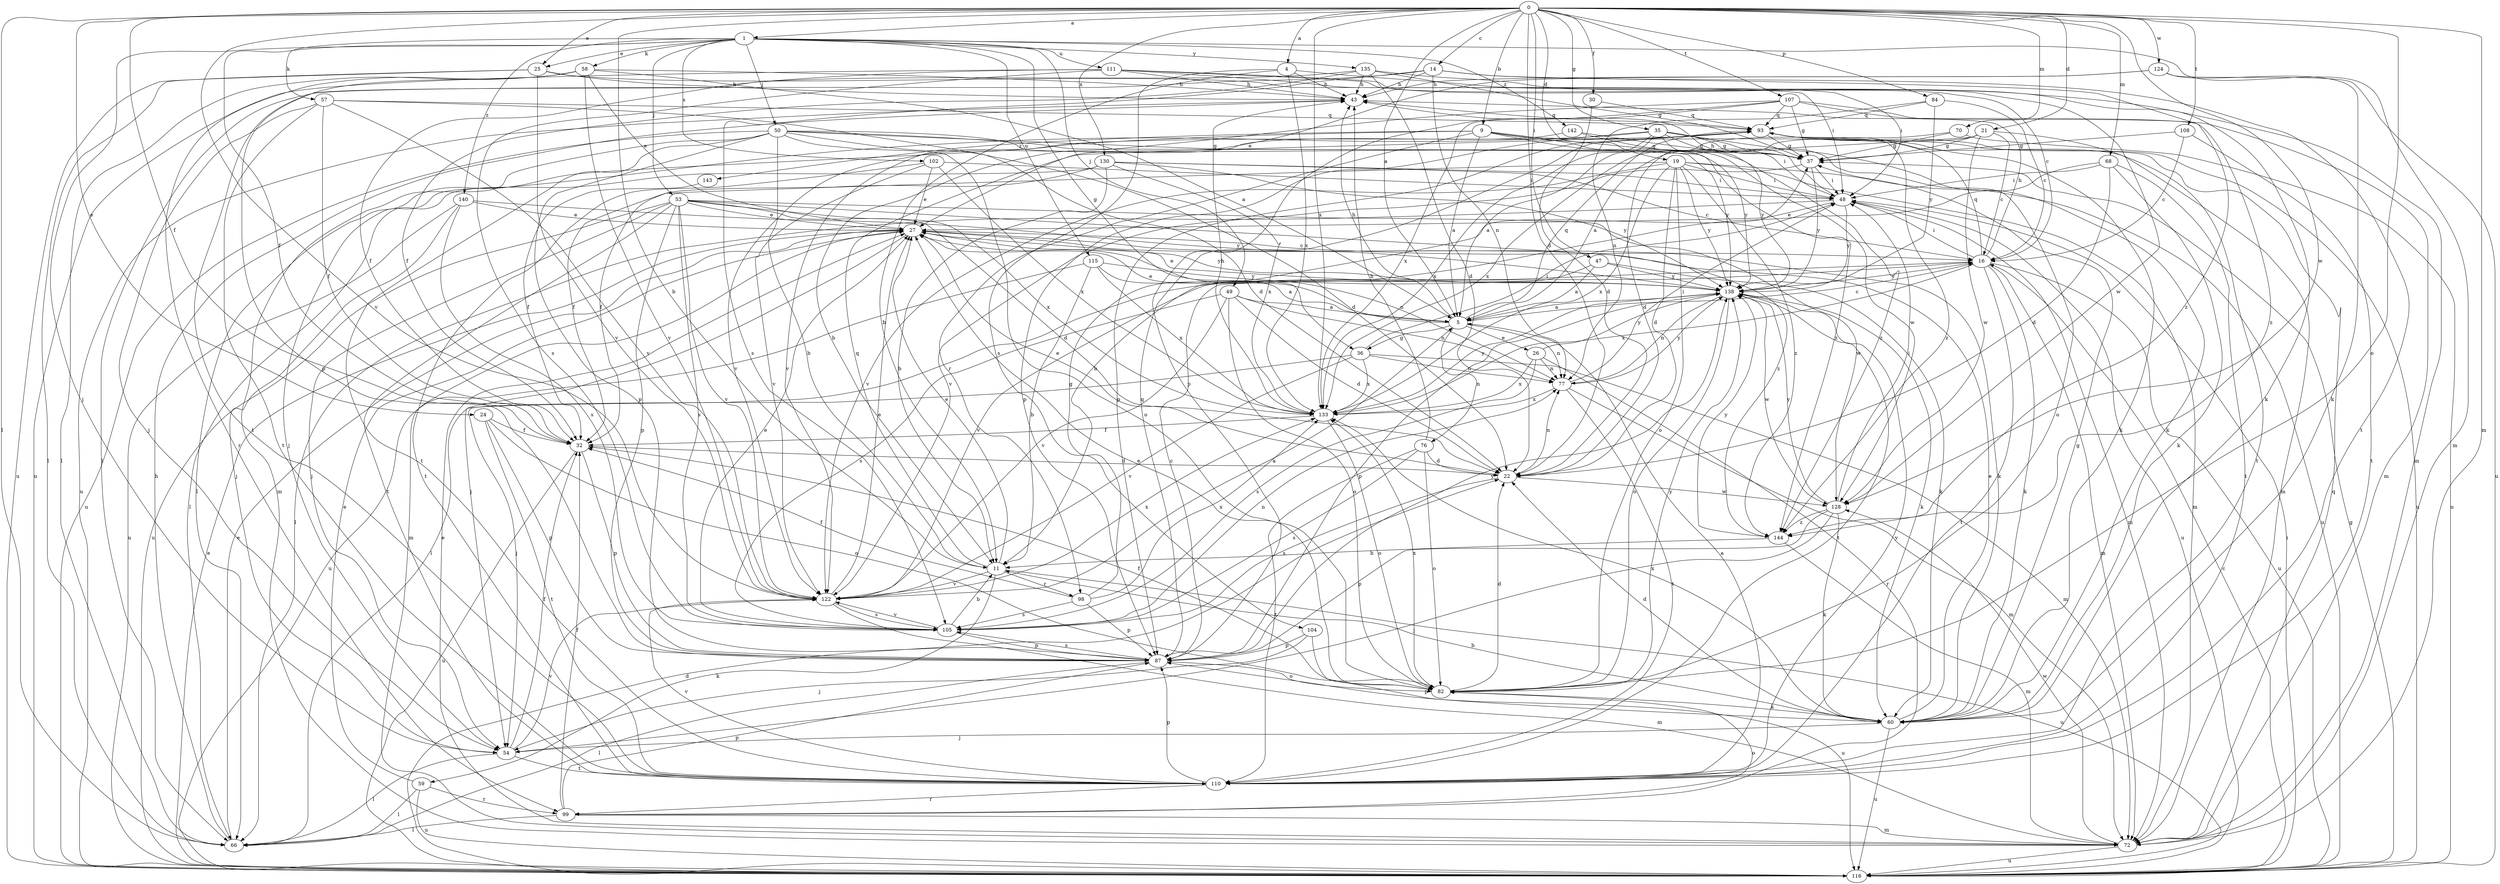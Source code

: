 strict digraph  {
0;
1;
4;
5;
9;
11;
14;
16;
19;
21;
22;
24;
25;
26;
27;
30;
32;
35;
36;
37;
43;
47;
48;
49;
50;
53;
54;
57;
58;
59;
60;
66;
68;
70;
72;
76;
77;
82;
84;
87;
93;
98;
99;
102;
104;
105;
107;
108;
110;
111;
115;
116;
122;
124;
128;
130;
133;
135;
138;
140;
142;
143;
144;
0 -> 1  [label=a];
0 -> 4  [label=a];
0 -> 5  [label=a];
0 -> 9  [label=b];
0 -> 11  [label=b];
0 -> 14  [label=c];
0 -> 19  [label=d];
0 -> 21  [label=d];
0 -> 22  [label=d];
0 -> 24  [label=e];
0 -> 25  [label=e];
0 -> 30  [label=f];
0 -> 32  [label=f];
0 -> 35  [label=g];
0 -> 47  [label=i];
0 -> 66  [label=l];
0 -> 68  [label=m];
0 -> 70  [label=m];
0 -> 72  [label=m];
0 -> 82  [label=o];
0 -> 84  [label=p];
0 -> 107  [label=t];
0 -> 108  [label=t];
0 -> 122  [label=v];
0 -> 124  [label=w];
0 -> 128  [label=w];
0 -> 130  [label=x];
0 -> 133  [label=x];
1 -> 25  [label=e];
1 -> 32  [label=f];
1 -> 36  [label=g];
1 -> 49  [label=j];
1 -> 50  [label=j];
1 -> 53  [label=j];
1 -> 54  [label=j];
1 -> 57  [label=k];
1 -> 58  [label=k];
1 -> 72  [label=m];
1 -> 102  [label=s];
1 -> 111  [label=u];
1 -> 115  [label=u];
1 -> 135  [label=y];
1 -> 140  [label=z];
1 -> 142  [label=z];
4 -> 11  [label=b];
4 -> 43  [label=h];
4 -> 72  [label=m];
4 -> 104  [label=s];
4 -> 133  [label=x];
5 -> 16  [label=c];
5 -> 26  [label=e];
5 -> 27  [label=e];
5 -> 36  [label=g];
5 -> 43  [label=h];
5 -> 76  [label=n];
5 -> 77  [label=n];
5 -> 93  [label=q];
9 -> 5  [label=a];
9 -> 37  [label=g];
9 -> 72  [label=m];
9 -> 98  [label=r];
9 -> 122  [label=v];
9 -> 128  [label=w];
9 -> 138  [label=y];
9 -> 143  [label=z];
11 -> 27  [label=e];
11 -> 59  [label=k];
11 -> 93  [label=q];
11 -> 98  [label=r];
11 -> 116  [label=u];
11 -> 122  [label=v];
14 -> 43  [label=h];
14 -> 66  [label=l];
14 -> 77  [label=n];
14 -> 105  [label=s];
14 -> 110  [label=t];
14 -> 144  [label=z];
16 -> 43  [label=h];
16 -> 48  [label=i];
16 -> 60  [label=k];
16 -> 66  [label=l];
16 -> 72  [label=m];
16 -> 93  [label=q];
16 -> 110  [label=t];
16 -> 116  [label=u];
16 -> 133  [label=x];
16 -> 138  [label=y];
19 -> 22  [label=d];
19 -> 32  [label=f];
19 -> 48  [label=i];
19 -> 72  [label=m];
19 -> 82  [label=o];
19 -> 116  [label=u];
19 -> 122  [label=v];
19 -> 133  [label=x];
19 -> 138  [label=y];
19 -> 144  [label=z];
21 -> 5  [label=a];
21 -> 16  [label=c];
21 -> 37  [label=g];
21 -> 110  [label=t];
21 -> 128  [label=w];
21 -> 133  [label=x];
22 -> 27  [label=e];
22 -> 77  [label=n];
22 -> 105  [label=s];
22 -> 128  [label=w];
24 -> 32  [label=f];
24 -> 82  [label=o];
24 -> 87  [label=p];
24 -> 110  [label=t];
25 -> 43  [label=h];
25 -> 48  [label=i];
25 -> 66  [label=l];
25 -> 116  [label=u];
25 -> 122  [label=v];
26 -> 77  [label=n];
26 -> 99  [label=r];
26 -> 105  [label=s];
26 -> 133  [label=x];
26 -> 138  [label=y];
27 -> 16  [label=c];
27 -> 54  [label=j];
27 -> 60  [label=k];
27 -> 72  [label=m];
27 -> 77  [label=n];
27 -> 138  [label=y];
30 -> 22  [label=d];
30 -> 93  [label=q];
32 -> 22  [label=d];
32 -> 87  [label=p];
32 -> 116  [label=u];
35 -> 5  [label=a];
35 -> 37  [label=g];
35 -> 48  [label=i];
35 -> 54  [label=j];
35 -> 60  [label=k];
35 -> 82  [label=o];
35 -> 87  [label=p];
35 -> 133  [label=x];
35 -> 138  [label=y];
36 -> 48  [label=i];
36 -> 54  [label=j];
36 -> 72  [label=m];
36 -> 77  [label=n];
36 -> 122  [label=v];
36 -> 133  [label=x];
37 -> 48  [label=i];
37 -> 122  [label=v];
37 -> 138  [label=y];
43 -> 93  [label=q];
43 -> 116  [label=u];
47 -> 5  [label=a];
47 -> 60  [label=k];
47 -> 122  [label=v];
47 -> 138  [label=y];
48 -> 27  [label=e];
48 -> 43  [label=h];
48 -> 66  [label=l];
48 -> 72  [label=m];
48 -> 116  [label=u];
48 -> 138  [label=y];
49 -> 5  [label=a];
49 -> 22  [label=d];
49 -> 77  [label=n];
49 -> 82  [label=o];
49 -> 105  [label=s];
49 -> 122  [label=v];
50 -> 11  [label=b];
50 -> 22  [label=d];
50 -> 37  [label=g];
50 -> 72  [label=m];
50 -> 82  [label=o];
50 -> 87  [label=p];
50 -> 110  [label=t];
50 -> 116  [label=u];
50 -> 138  [label=y];
50 -> 144  [label=z];
53 -> 22  [label=d];
53 -> 27  [label=e];
53 -> 54  [label=j];
53 -> 87  [label=p];
53 -> 105  [label=s];
53 -> 110  [label=t];
53 -> 116  [label=u];
53 -> 122  [label=v];
53 -> 128  [label=w];
53 -> 133  [label=x];
53 -> 144  [label=z];
54 -> 32  [label=f];
54 -> 66  [label=l];
54 -> 110  [label=t];
54 -> 122  [label=v];
57 -> 22  [label=d];
57 -> 32  [label=f];
57 -> 54  [label=j];
57 -> 93  [label=q];
57 -> 110  [label=t];
57 -> 122  [label=v];
58 -> 5  [label=a];
58 -> 27  [label=e];
58 -> 43  [label=h];
58 -> 66  [label=l];
58 -> 87  [label=p];
58 -> 99  [label=r];
58 -> 122  [label=v];
59 -> 27  [label=e];
59 -> 66  [label=l];
59 -> 99  [label=r];
59 -> 116  [label=u];
60 -> 11  [label=b];
60 -> 22  [label=d];
60 -> 27  [label=e];
60 -> 37  [label=g];
60 -> 54  [label=j];
60 -> 87  [label=p];
60 -> 116  [label=u];
60 -> 133  [label=x];
66 -> 27  [label=e];
66 -> 43  [label=h];
68 -> 11  [label=b];
68 -> 22  [label=d];
68 -> 48  [label=i];
68 -> 60  [label=k];
68 -> 110  [label=t];
70 -> 22  [label=d];
70 -> 37  [label=g];
70 -> 116  [label=u];
72 -> 27  [label=e];
72 -> 93  [label=q];
72 -> 116  [label=u];
72 -> 128  [label=w];
76 -> 22  [label=d];
76 -> 43  [label=h];
76 -> 82  [label=o];
76 -> 105  [label=s];
76 -> 110  [label=t];
77 -> 48  [label=i];
77 -> 72  [label=m];
77 -> 110  [label=t];
77 -> 133  [label=x];
77 -> 138  [label=y];
82 -> 22  [label=d];
82 -> 27  [label=e];
82 -> 32  [label=f];
82 -> 60  [label=k];
82 -> 133  [label=x];
82 -> 138  [label=y];
84 -> 16  [label=c];
84 -> 77  [label=n];
84 -> 93  [label=q];
84 -> 138  [label=y];
87 -> 16  [label=c];
87 -> 66  [label=l];
87 -> 82  [label=o];
87 -> 93  [label=q];
87 -> 105  [label=s];
87 -> 138  [label=y];
93 -> 37  [label=g];
93 -> 60  [label=k];
93 -> 66  [label=l];
93 -> 87  [label=p];
93 -> 116  [label=u];
93 -> 144  [label=z];
98 -> 32  [label=f];
98 -> 37  [label=g];
98 -> 87  [label=p];
98 -> 105  [label=s];
98 -> 133  [label=x];
99 -> 32  [label=f];
99 -> 66  [label=l];
99 -> 72  [label=m];
99 -> 82  [label=o];
99 -> 87  [label=p];
102 -> 27  [label=e];
102 -> 48  [label=i];
102 -> 110  [label=t];
102 -> 122  [label=v];
102 -> 133  [label=x];
104 -> 54  [label=j];
104 -> 87  [label=p];
104 -> 116  [label=u];
105 -> 11  [label=b];
105 -> 27  [label=e];
105 -> 77  [label=n];
105 -> 87  [label=p];
105 -> 122  [label=v];
107 -> 11  [label=b];
107 -> 37  [label=g];
107 -> 72  [label=m];
107 -> 87  [label=p];
107 -> 93  [label=q];
107 -> 133  [label=x];
107 -> 144  [label=z];
108 -> 16  [label=c];
108 -> 37  [label=g];
108 -> 110  [label=t];
110 -> 5  [label=a];
110 -> 87  [label=p];
110 -> 99  [label=r];
110 -> 122  [label=v];
110 -> 138  [label=y];
111 -> 16  [label=c];
111 -> 32  [label=f];
111 -> 43  [label=h];
111 -> 48  [label=i];
111 -> 105  [label=s];
111 -> 116  [label=u];
111 -> 128  [label=w];
115 -> 5  [label=a];
115 -> 11  [label=b];
115 -> 116  [label=u];
115 -> 133  [label=x];
115 -> 138  [label=y];
116 -> 16  [label=c];
116 -> 22  [label=d];
116 -> 27  [label=e];
116 -> 37  [label=g];
116 -> 48  [label=i];
122 -> 5  [label=a];
122 -> 27  [label=e];
122 -> 72  [label=m];
122 -> 105  [label=s];
122 -> 133  [label=x];
124 -> 27  [label=e];
124 -> 43  [label=h];
124 -> 60  [label=k];
124 -> 116  [label=u];
128 -> 48  [label=i];
128 -> 54  [label=j];
128 -> 60  [label=k];
128 -> 87  [label=p];
128 -> 138  [label=y];
128 -> 144  [label=z];
130 -> 11  [label=b];
130 -> 16  [label=c];
130 -> 32  [label=f];
130 -> 48  [label=i];
130 -> 66  [label=l];
130 -> 133  [label=x];
130 -> 138  [label=y];
133 -> 32  [label=f];
133 -> 43  [label=h];
133 -> 82  [label=o];
133 -> 138  [label=y];
135 -> 22  [label=d];
135 -> 32  [label=f];
135 -> 37  [label=g];
135 -> 43  [label=h];
135 -> 60  [label=k];
135 -> 110  [label=t];
138 -> 5  [label=a];
138 -> 27  [label=e];
138 -> 60  [label=k];
138 -> 77  [label=n];
138 -> 82  [label=o];
138 -> 87  [label=p];
138 -> 110  [label=t];
138 -> 128  [label=w];
140 -> 27  [label=e];
140 -> 54  [label=j];
140 -> 105  [label=s];
140 -> 116  [label=u];
140 -> 138  [label=y];
142 -> 37  [label=g];
142 -> 122  [label=v];
142 -> 144  [label=z];
143 -> 32  [label=f];
144 -> 11  [label=b];
144 -> 72  [label=m];
144 -> 138  [label=y];
}

